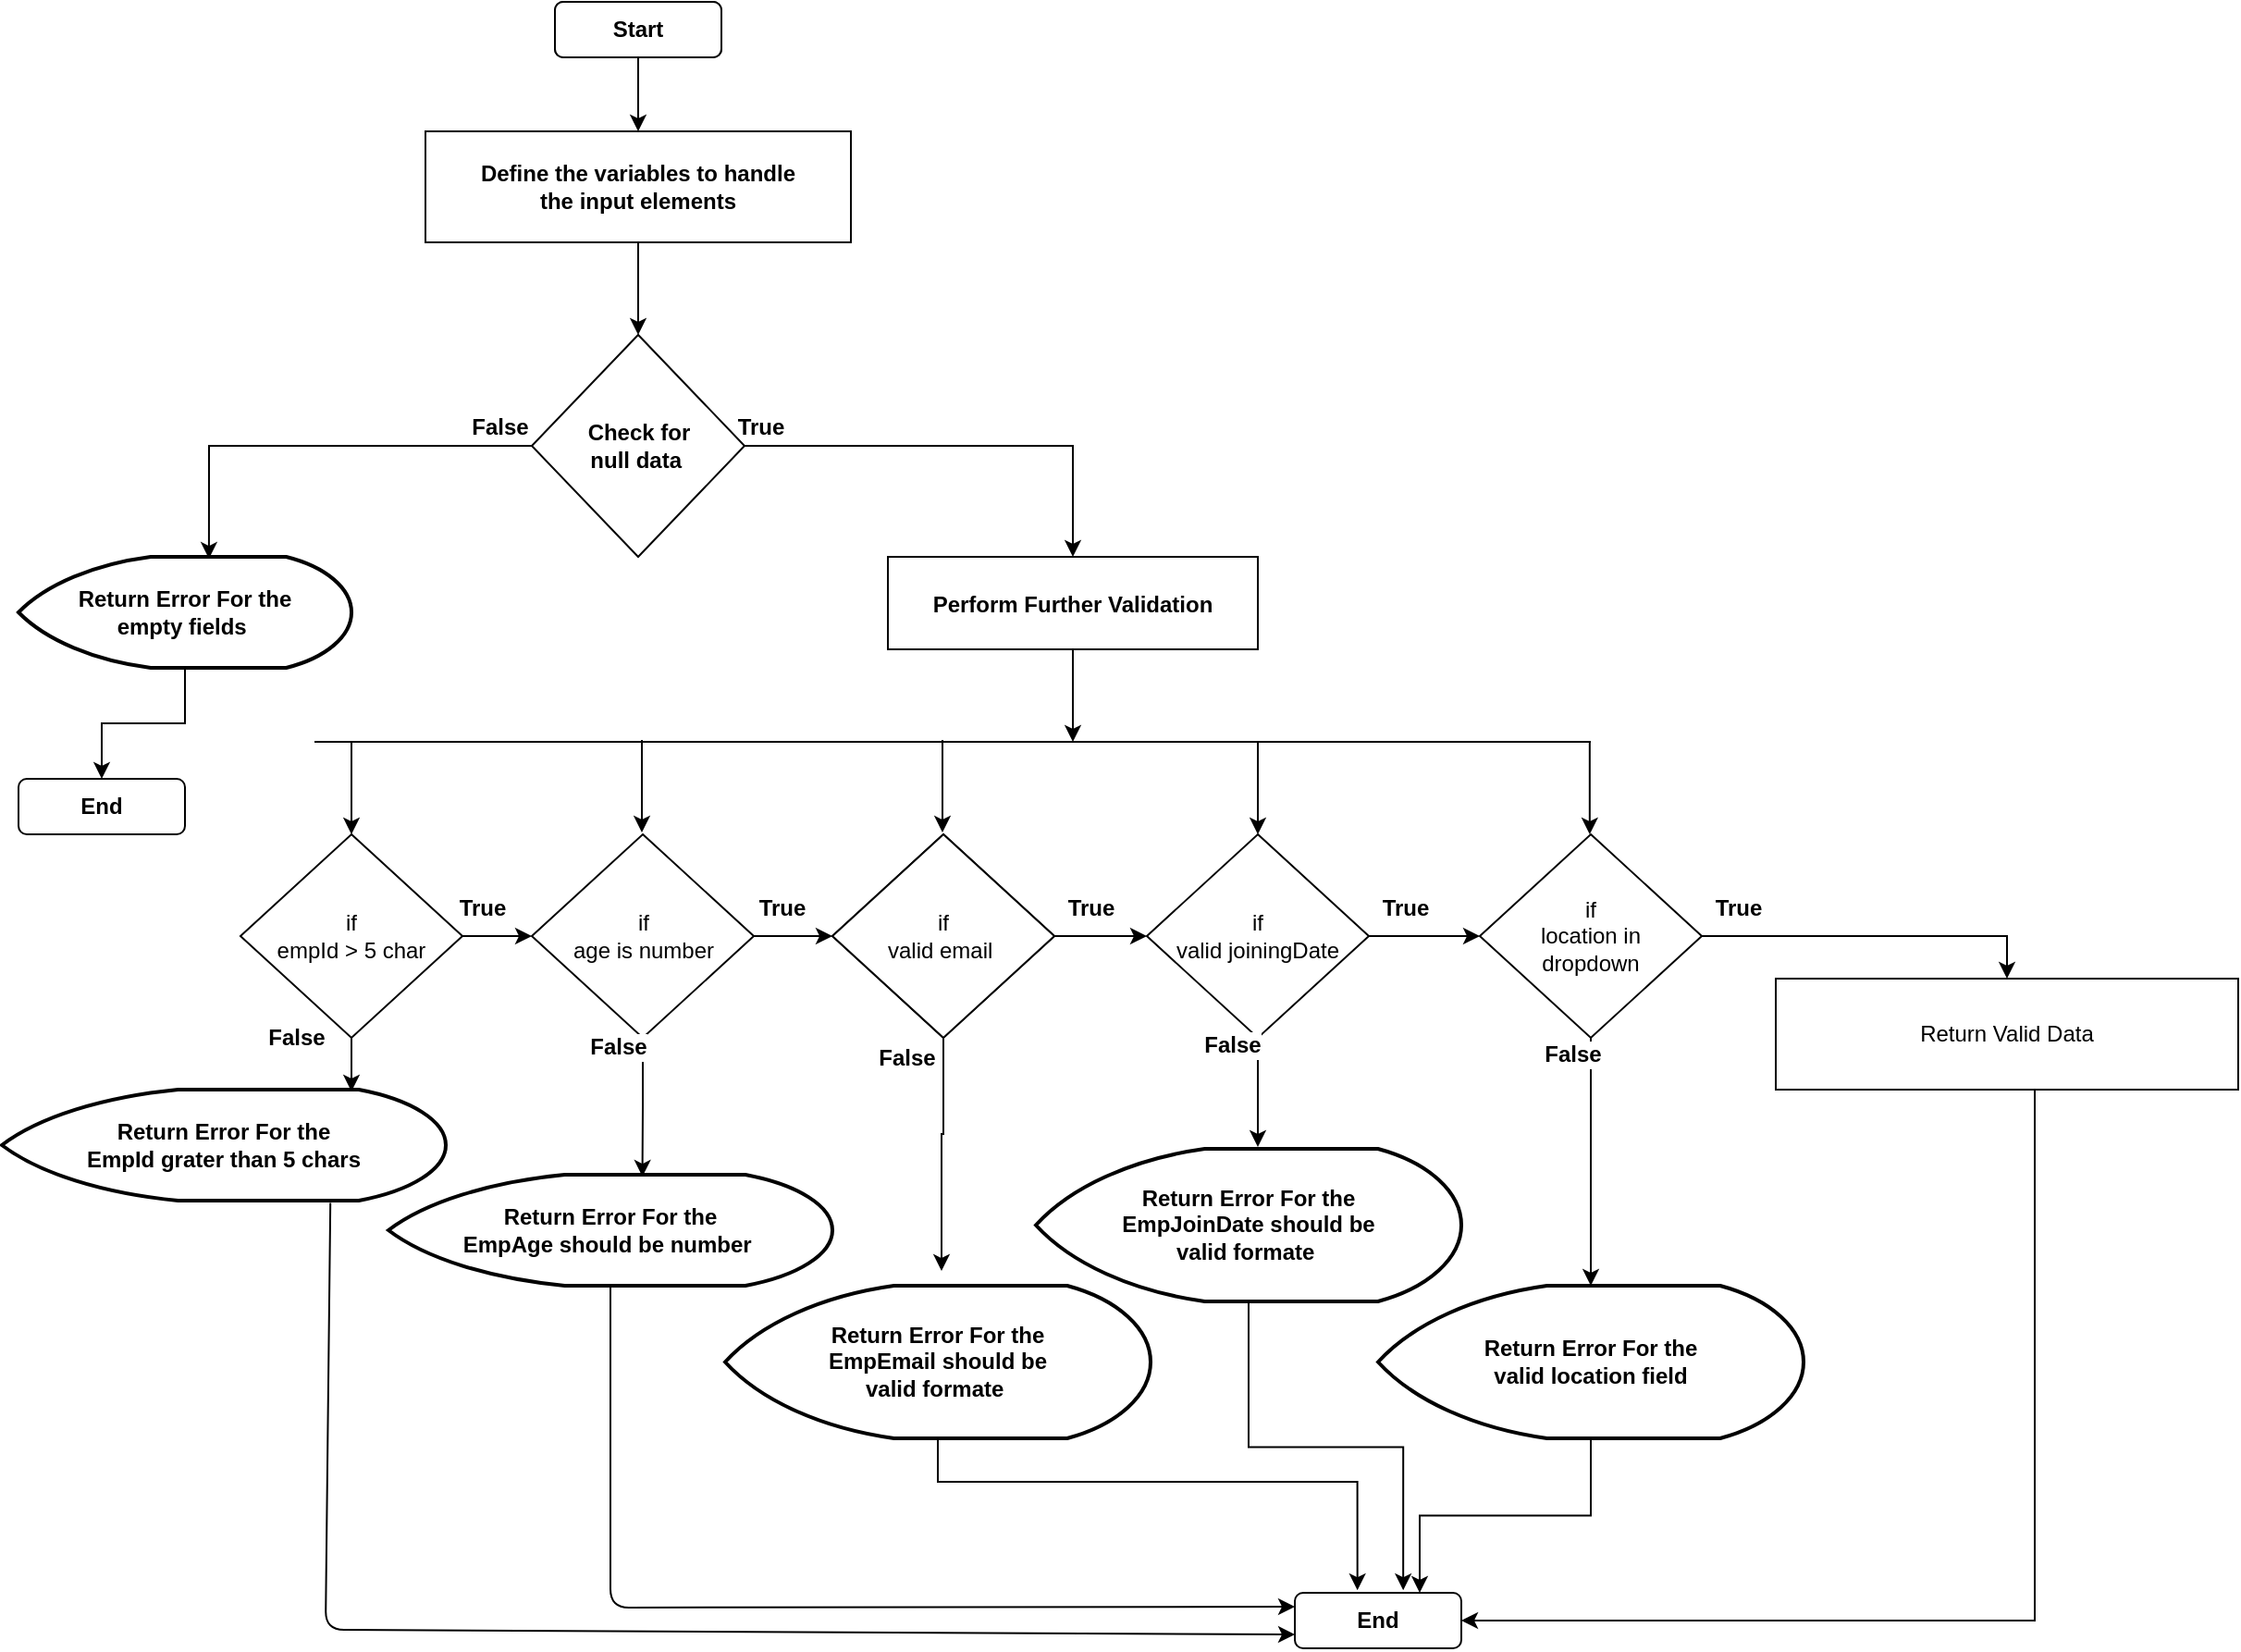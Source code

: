 <mxfile version="14.5.1" type="device"><diagram id="lXHMQREsXLhntywyYRJM" name="Page-1"><mxGraphModel dx="1704" dy="972" grid="1" gridSize="10" guides="1" tooltips="1" connect="1" arrows="1" fold="1" page="1" pageScale="1" pageWidth="850" pageHeight="1100" math="0" shadow="0"><root><mxCell id="0"/><mxCell id="1" parent="0"/><mxCell id="AMLE--MxQ98f-lD1r0PS-3" value="" style="edgeStyle=orthogonalEdgeStyle;rounded=0;orthogonalLoop=1;jettySize=auto;html=1;" edge="1" parent="1" source="AMLE--MxQ98f-lD1r0PS-1" target="AMLE--MxQ98f-lD1r0PS-2"><mxGeometry relative="1" as="geometry"/></mxCell><mxCell id="AMLE--MxQ98f-lD1r0PS-1" value="&lt;b&gt;Start&lt;/b&gt;" style="rounded=1;whiteSpace=wrap;html=1;" vertex="1" parent="1"><mxGeometry x="330" y="60" width="90" height="30" as="geometry"/></mxCell><mxCell id="AMLE--MxQ98f-lD1r0PS-5" value="" style="edgeStyle=orthogonalEdgeStyle;rounded=0;orthogonalLoop=1;jettySize=auto;html=1;" edge="1" parent="1" source="AMLE--MxQ98f-lD1r0PS-2" target="AMLE--MxQ98f-lD1r0PS-4"><mxGeometry relative="1" as="geometry"/></mxCell><mxCell id="AMLE--MxQ98f-lD1r0PS-2" value="&lt;b&gt;Define the variables to handle &lt;br&gt;the input elements&lt;/b&gt;" style="rounded=0;whiteSpace=wrap;html=1;" vertex="1" parent="1"><mxGeometry x="260" y="130" width="230" height="60" as="geometry"/></mxCell><mxCell id="AMLE--MxQ98f-lD1r0PS-8" value="True" style="edgeStyle=orthogonalEdgeStyle;rounded=0;orthogonalLoop=1;jettySize=auto;html=1;entryX=0.5;entryY=0;entryDx=0;entryDy=0;fontSize=12;fontStyle=1" edge="1" parent="1" source="AMLE--MxQ98f-lD1r0PS-4" target="AMLE--MxQ98f-lD1r0PS-10"><mxGeometry x="-0.929" y="10" relative="1" as="geometry"><mxPoint x="594" y="350.98" as="targetPoint"/><Array as="points"><mxPoint x="610" y="300"/></Array><mxPoint as="offset"/></mxGeometry></mxCell><mxCell id="AMLE--MxQ98f-lD1r0PS-9" value="False" style="edgeStyle=orthogonalEdgeStyle;rounded=0;orthogonalLoop=1;jettySize=auto;html=1;entryX=0.572;entryY=0.017;entryDx=0;entryDy=0;entryPerimeter=0;fontSize=12;fontStyle=1" edge="1" parent="1" source="AMLE--MxQ98f-lD1r0PS-4" target="AMLE--MxQ98f-lD1r0PS-7"><mxGeometry x="-0.851" y="-10" relative="1" as="geometry"><mxPoint as="offset"/></mxGeometry></mxCell><mxCell id="AMLE--MxQ98f-lD1r0PS-4" value="&lt;b&gt;Check for &lt;br&gt;null data&amp;nbsp;&lt;/b&gt;" style="rhombus;whiteSpace=wrap;html=1;" vertex="1" parent="1"><mxGeometry x="317.5" y="240" width="115" height="120" as="geometry"/></mxCell><mxCell id="AMLE--MxQ98f-lD1r0PS-67" style="edgeStyle=orthogonalEdgeStyle;rounded=0;orthogonalLoop=1;jettySize=auto;html=1;entryX=0.5;entryY=0;entryDx=0;entryDy=0;fontSize=12;" edge="1" parent="1" source="AMLE--MxQ98f-lD1r0PS-7" target="AMLE--MxQ98f-lD1r0PS-66"><mxGeometry relative="1" as="geometry"/></mxCell><mxCell id="AMLE--MxQ98f-lD1r0PS-7" value="&lt;b&gt;Return Error For the &lt;br&gt;empty fields&amp;nbsp;&lt;/b&gt;" style="strokeWidth=2;html=1;shape=mxgraph.flowchart.display;whiteSpace=wrap;" vertex="1" parent="1"><mxGeometry x="40" y="360" width="180" height="60" as="geometry"/></mxCell><mxCell id="AMLE--MxQ98f-lD1r0PS-16" style="edgeStyle=orthogonalEdgeStyle;rounded=0;orthogonalLoop=1;jettySize=auto;html=1;exitX=0.5;exitY=1;exitDx=0;exitDy=0;fontSize=12;" edge="1" parent="1" source="AMLE--MxQ98f-lD1r0PS-10"><mxGeometry relative="1" as="geometry"><mxPoint x="610" y="460" as="targetPoint"/></mxGeometry></mxCell><mxCell id="AMLE--MxQ98f-lD1r0PS-10" value="&lt;h3 class=&quot;ohqNXb&quot;&gt;&lt;font style=&quot;font-size: 12px&quot;&gt;Perform Further Validation&lt;/font&gt;&lt;/h3&gt;" style="rounded=0;whiteSpace=wrap;html=1;fontSize=12;" vertex="1" parent="1"><mxGeometry x="510" y="360" width="200" height="50" as="geometry"/></mxCell><mxCell id="AMLE--MxQ98f-lD1r0PS-42" style="edgeStyle=orthogonalEdgeStyle;rounded=0;orthogonalLoop=1;jettySize=auto;html=1;exitX=1;exitY=0.5;exitDx=0;exitDy=0;entryX=0;entryY=0.5;entryDx=0;entryDy=0;fontSize=12;" edge="1" parent="1" source="AMLE--MxQ98f-lD1r0PS-11" target="AMLE--MxQ98f-lD1r0PS-20"><mxGeometry relative="1" as="geometry"/></mxCell><mxCell id="AMLE--MxQ98f-lD1r0PS-11" value="if&lt;br&gt;empId &amp;gt; 5 char" style="rhombus;whiteSpace=wrap;html=1;fontSize=12;" vertex="1" parent="1"><mxGeometry x="160" y="510" width="120" height="110" as="geometry"/></mxCell><mxCell id="AMLE--MxQ98f-lD1r0PS-13" value="" style="endArrow=none;html=1;fontSize=12;" edge="1" parent="1"><mxGeometry width="50" height="50" relative="1" as="geometry"><mxPoint x="200" y="460" as="sourcePoint"/><mxPoint x="890" y="460" as="targetPoint"/></mxGeometry></mxCell><mxCell id="AMLE--MxQ98f-lD1r0PS-17" value="" style="endArrow=classic;html=1;fontSize=12;entryX=0.5;entryY=0;entryDx=0;entryDy=0;" edge="1" parent="1" target="AMLE--MxQ98f-lD1r0PS-11"><mxGeometry width="50" height="50" relative="1" as="geometry"><mxPoint x="220" y="460" as="sourcePoint"/><mxPoint x="320" y="370" as="targetPoint"/></mxGeometry></mxCell><mxCell id="AMLE--MxQ98f-lD1r0PS-18" value="False" style="edgeStyle=orthogonalEdgeStyle;rounded=0;orthogonalLoop=1;jettySize=auto;html=1;fontSize=12;fontStyle=1;exitX=0.5;exitY=1;exitDx=0;exitDy=0;" edge="1" parent="1" source="AMLE--MxQ98f-lD1r0PS-11"><mxGeometry x="-1" y="-30" relative="1" as="geometry"><mxPoint x="220" y="565" as="sourcePoint"/><mxPoint as="offset"/><mxPoint x="220" y="649" as="targetPoint"/></mxGeometry></mxCell><mxCell id="AMLE--MxQ98f-lD1r0PS-19" value="&lt;b&gt;Return Error For the &lt;br&gt;EmpId grater than 5 chars&lt;/b&gt;" style="strokeWidth=2;html=1;shape=mxgraph.flowchart.display;whiteSpace=wrap;" vertex="1" parent="1"><mxGeometry x="31" y="648" width="240" height="60" as="geometry"/></mxCell><mxCell id="AMLE--MxQ98f-lD1r0PS-43" style="edgeStyle=orthogonalEdgeStyle;rounded=0;orthogonalLoop=1;jettySize=auto;html=1;exitX=1;exitY=0.5;exitDx=0;exitDy=0;entryX=0;entryY=0.5;entryDx=0;entryDy=0;fontSize=12;" edge="1" parent="1" source="AMLE--MxQ98f-lD1r0PS-20" target="AMLE--MxQ98f-lD1r0PS-31"><mxGeometry relative="1" as="geometry"/></mxCell><mxCell id="AMLE--MxQ98f-lD1r0PS-20" value="if&lt;br&gt;age is number&lt;br&gt;" style="rhombus;whiteSpace=wrap;html=1;fontSize=12;" vertex="1" parent="1"><mxGeometry x="317.5" y="510" width="120" height="110" as="geometry"/></mxCell><mxCell id="AMLE--MxQ98f-lD1r0PS-21" value="" style="endArrow=classic;html=1;fontSize=12;entryX=0.5;entryY=0;entryDx=0;entryDy=0;" edge="1" parent="1"><mxGeometry width="50" height="50" relative="1" as="geometry"><mxPoint x="377" y="459" as="sourcePoint"/><mxPoint x="377" y="509" as="targetPoint"/></mxGeometry></mxCell><mxCell id="AMLE--MxQ98f-lD1r0PS-23" value="False" style="edgeStyle=orthogonalEdgeStyle;rounded=0;orthogonalLoop=1;jettySize=auto;html=1;entryX=0.572;entryY=0.017;entryDx=0;entryDy=0;entryPerimeter=0;fontSize=12;fontStyle=1;exitX=0.5;exitY=1;exitDx=0;exitDy=0;" edge="1" parent="1" target="AMLE--MxQ98f-lD1r0PS-24" source="AMLE--MxQ98f-lD1r0PS-20"><mxGeometry x="-0.865" y="-15" relative="1" as="geometry"><mxPoint x="410" y="610" as="sourcePoint"/><mxPoint x="1" as="offset"/></mxGeometry></mxCell><mxCell id="AMLE--MxQ98f-lD1r0PS-24" value="&lt;b&gt;Return Error For the &lt;br&gt;EmpAge should be number&amp;nbsp;&lt;/b&gt;" style="strokeWidth=2;html=1;shape=mxgraph.flowchart.display;whiteSpace=wrap;" vertex="1" parent="1"><mxGeometry x="240" y="694" width="240" height="60" as="geometry"/></mxCell><mxCell id="AMLE--MxQ98f-lD1r0PS-25" value="if&lt;br&gt;valid email&amp;nbsp;" style="rhombus;whiteSpace=wrap;html=1;fontSize=12;" vertex="1" parent="1"><mxGeometry x="480" y="510" width="120" height="110" as="geometry"/></mxCell><mxCell id="AMLE--MxQ98f-lD1r0PS-26" value="" style="endArrow=classic;html=1;fontSize=12;entryX=0.5;entryY=0;entryDx=0;entryDy=0;" edge="1" parent="1"><mxGeometry width="50" height="50" relative="1" as="geometry"><mxPoint x="539.5" y="459" as="sourcePoint"/><mxPoint x="539.5" y="509" as="targetPoint"/></mxGeometry></mxCell><mxCell id="AMLE--MxQ98f-lD1r0PS-59" style="edgeStyle=orthogonalEdgeStyle;rounded=0;orthogonalLoop=1;jettySize=auto;html=1;entryX=0.75;entryY=0;entryDx=0;entryDy=0;fontSize=12;" edge="1" parent="1" source="AMLE--MxQ98f-lD1r0PS-30" target="AMLE--MxQ98f-lD1r0PS-57"><mxGeometry relative="1" as="geometry"/></mxCell><mxCell id="AMLE--MxQ98f-lD1r0PS-30" value="&lt;b&gt;Return Error For the &lt;br&gt;valid location field&lt;br&gt;&lt;/b&gt;" style="strokeWidth=2;html=1;shape=mxgraph.flowchart.display;whiteSpace=wrap;" vertex="1" parent="1"><mxGeometry x="775" y="754" width="230" height="82.5" as="geometry"/></mxCell><mxCell id="AMLE--MxQ98f-lD1r0PS-44" value="" style="edgeStyle=orthogonalEdgeStyle;rounded=0;orthogonalLoop=1;jettySize=auto;html=1;fontSize=12;" edge="1" parent="1" source="AMLE--MxQ98f-lD1r0PS-31" target="AMLE--MxQ98f-lD1r0PS-34"><mxGeometry relative="1" as="geometry"/></mxCell><mxCell id="AMLE--MxQ98f-lD1r0PS-31" value="if&lt;br&gt;valid email&amp;nbsp;" style="rhombus;whiteSpace=wrap;html=1;fontSize=12;" vertex="1" parent="1"><mxGeometry x="480" y="510" width="120" height="110" as="geometry"/></mxCell><mxCell id="AMLE--MxQ98f-lD1r0PS-32" value="False" style="edgeStyle=orthogonalEdgeStyle;rounded=0;orthogonalLoop=1;jettySize=auto;html=1;fontSize=12;fontStyle=1;exitX=0.5;exitY=1;exitDx=0;exitDy=0;" edge="1" source="AMLE--MxQ98f-lD1r0PS-31" parent="1"><mxGeometry x="-0.843" y="-20" relative="1" as="geometry"><mxPoint x="450" y="582.5" as="sourcePoint"/><mxPoint y="1" as="offset"/><mxPoint x="539" y="746" as="targetPoint"/><Array as="points"><mxPoint x="540" y="672"/><mxPoint x="539" y="672"/></Array></mxGeometry></mxCell><mxCell id="AMLE--MxQ98f-lD1r0PS-60" style="edgeStyle=orthogonalEdgeStyle;rounded=0;orthogonalLoop=1;jettySize=auto;html=1;entryX=0.651;entryY=-0.047;entryDx=0;entryDy=0;entryPerimeter=0;fontSize=12;" edge="1" parent="1" source="AMLE--MxQ98f-lD1r0PS-33" target="AMLE--MxQ98f-lD1r0PS-57"><mxGeometry relative="1" as="geometry"/></mxCell><mxCell id="AMLE--MxQ98f-lD1r0PS-33" value="&lt;b&gt;Return Error For the &lt;br&gt;EmpJoinDate should be &lt;br&gt;valid formate&amp;nbsp;&lt;/b&gt;" style="strokeWidth=2;html=1;shape=mxgraph.flowchart.display;whiteSpace=wrap;" vertex="1" parent="1"><mxGeometry x="590" y="680" width="230" height="82.5" as="geometry"/></mxCell><mxCell id="AMLE--MxQ98f-lD1r0PS-45" value="" style="edgeStyle=orthogonalEdgeStyle;rounded=0;orthogonalLoop=1;jettySize=auto;html=1;fontSize=12;" edge="1" parent="1" source="AMLE--MxQ98f-lD1r0PS-34" target="AMLE--MxQ98f-lD1r0PS-37"><mxGeometry relative="1" as="geometry"/></mxCell><mxCell id="AMLE--MxQ98f-lD1r0PS-34" value="if&lt;br&gt;valid joiningDate" style="rhombus;whiteSpace=wrap;html=1;fontSize=12;" vertex="1" parent="1"><mxGeometry x="650" y="510" width="120" height="110" as="geometry"/></mxCell><mxCell id="AMLE--MxQ98f-lD1r0PS-35" value="False" style="edgeStyle=orthogonalEdgeStyle;rounded=0;orthogonalLoop=1;jettySize=auto;html=1;fontSize=12;fontStyle=1;exitX=0.5;exitY=1;exitDx=0;exitDy=0;" edge="1" parent="1" source="AMLE--MxQ98f-lD1r0PS-34"><mxGeometry x="-0.865" y="-15" relative="1" as="geometry"><mxPoint x="620" y="582.5" as="sourcePoint"/><mxPoint x="1" as="offset"/><mxPoint x="710" y="679" as="targetPoint"/><Array as="points"><mxPoint x="710" y="679"/></Array></mxGeometry></mxCell><mxCell id="AMLE--MxQ98f-lD1r0PS-36" value="" style="endArrow=classic;html=1;fontSize=12;entryX=0.5;entryY=0;entryDx=0;entryDy=0;" edge="1" parent="1"><mxGeometry width="50" height="50" relative="1" as="geometry"><mxPoint x="710" y="460" as="sourcePoint"/><mxPoint x="710" y="510" as="targetPoint"/></mxGeometry></mxCell><mxCell id="AMLE--MxQ98f-lD1r0PS-41" value="&lt;b&gt;False&lt;/b&gt;" style="edgeStyle=orthogonalEdgeStyle;rounded=0;orthogonalLoop=1;jettySize=auto;html=1;exitX=0.5;exitY=1;exitDx=0;exitDy=0;fontSize=12;" edge="1" parent="1" source="AMLE--MxQ98f-lD1r0PS-37" target="AMLE--MxQ98f-lD1r0PS-30"><mxGeometry x="-0.851" y="-10" relative="1" as="geometry"><mxPoint y="-1" as="offset"/></mxGeometry></mxCell><mxCell id="AMLE--MxQ98f-lD1r0PS-55" style="edgeStyle=orthogonalEdgeStyle;rounded=0;orthogonalLoop=1;jettySize=auto;html=1;entryX=0.5;entryY=0;entryDx=0;entryDy=0;fontSize=12;" edge="1" parent="1" source="AMLE--MxQ98f-lD1r0PS-37" target="AMLE--MxQ98f-lD1r0PS-54"><mxGeometry relative="1" as="geometry"/></mxCell><mxCell id="AMLE--MxQ98f-lD1r0PS-37" value="if&lt;br&gt;location in &lt;br&gt;dropdown" style="rhombus;whiteSpace=wrap;html=1;fontSize=12;" vertex="1" parent="1"><mxGeometry x="830" y="510" width="120" height="110" as="geometry"/></mxCell><mxCell id="AMLE--MxQ98f-lD1r0PS-38" value="" style="endArrow=classic;html=1;fontSize=12;entryX=0.5;entryY=0;entryDx=0;entryDy=0;" edge="1" parent="1"><mxGeometry width="50" height="50" relative="1" as="geometry"><mxPoint x="889.41" y="460" as="sourcePoint"/><mxPoint x="889.41" y="510" as="targetPoint"/></mxGeometry></mxCell><mxCell id="AMLE--MxQ98f-lD1r0PS-61" style="edgeStyle=orthogonalEdgeStyle;rounded=0;orthogonalLoop=1;jettySize=auto;html=1;entryX=0.376;entryY=-0.047;entryDx=0;entryDy=0;entryPerimeter=0;fontSize=12;" edge="1" parent="1" source="AMLE--MxQ98f-lD1r0PS-39" target="AMLE--MxQ98f-lD1r0PS-57"><mxGeometry relative="1" as="geometry"><Array as="points"><mxPoint x="537" y="860"/><mxPoint x="764" y="860"/></Array></mxGeometry></mxCell><mxCell id="AMLE--MxQ98f-lD1r0PS-39" value="&lt;b&gt;Return Error For the &lt;br&gt;EmpEmail should be &lt;br&gt;valid formate&amp;nbsp;&lt;/b&gt;" style="strokeWidth=2;html=1;shape=mxgraph.flowchart.display;whiteSpace=wrap;" vertex="1" parent="1"><mxGeometry x="422" y="754" width="230" height="82.5" as="geometry"/></mxCell><mxCell id="AMLE--MxQ98f-lD1r0PS-46" value="True" style="text;html=1;strokeColor=none;fillColor=none;align=center;verticalAlign=middle;whiteSpace=wrap;rounded=0;fontSize=12;fontStyle=1" vertex="1" parent="1"><mxGeometry x="271" y="540" width="40" height="20" as="geometry"/></mxCell><mxCell id="AMLE--MxQ98f-lD1r0PS-47" value="True" style="text;html=1;strokeColor=none;fillColor=none;align=center;verticalAlign=middle;whiteSpace=wrap;rounded=0;fontSize=12;fontStyle=1" vertex="1" parent="1"><mxGeometry x="432.5" y="540" width="40" height="20" as="geometry"/></mxCell><mxCell id="AMLE--MxQ98f-lD1r0PS-48" value="True" style="text;html=1;strokeColor=none;fillColor=none;align=center;verticalAlign=middle;whiteSpace=wrap;rounded=0;fontSize=12;fontStyle=1" vertex="1" parent="1"><mxGeometry x="600" y="540" width="40" height="20" as="geometry"/></mxCell><mxCell id="AMLE--MxQ98f-lD1r0PS-49" value="True" style="text;html=1;strokeColor=none;fillColor=none;align=center;verticalAlign=middle;whiteSpace=wrap;rounded=0;fontSize=12;fontStyle=1" vertex="1" parent="1"><mxGeometry x="770" y="540" width="40" height="20" as="geometry"/></mxCell><mxCell id="AMLE--MxQ98f-lD1r0PS-50" value="True" style="text;html=1;strokeColor=none;fillColor=none;align=center;verticalAlign=middle;whiteSpace=wrap;rounded=0;fontSize=12;fontStyle=1" vertex="1" parent="1"><mxGeometry x="950" y="540" width="40" height="20" as="geometry"/></mxCell><mxCell id="AMLE--MxQ98f-lD1r0PS-58" style="edgeStyle=orthogonalEdgeStyle;rounded=0;orthogonalLoop=1;jettySize=auto;html=1;entryX=1;entryY=0.5;entryDx=0;entryDy=0;fontSize=12;" edge="1" parent="1" source="AMLE--MxQ98f-lD1r0PS-54" target="AMLE--MxQ98f-lD1r0PS-57"><mxGeometry relative="1" as="geometry"><Array as="points"><mxPoint x="1130" y="935"/></Array></mxGeometry></mxCell><mxCell id="AMLE--MxQ98f-lD1r0PS-54" value="Return Valid Data" style="rounded=0;whiteSpace=wrap;html=1;fontSize=12;" vertex="1" parent="1"><mxGeometry x="990" y="588" width="250" height="60" as="geometry"/></mxCell><mxCell id="AMLE--MxQ98f-lD1r0PS-56" value="&lt;b&gt;Start&lt;/b&gt;" style="rounded=1;whiteSpace=wrap;html=1;" vertex="1" parent="1"><mxGeometry x="330" y="60" width="90" height="30" as="geometry"/></mxCell><mxCell id="AMLE--MxQ98f-lD1r0PS-57" value="&lt;b&gt;End&lt;/b&gt;" style="rounded=1;whiteSpace=wrap;html=1;" vertex="1" parent="1"><mxGeometry x="730" y="920" width="90" height="30" as="geometry"/></mxCell><mxCell id="AMLE--MxQ98f-lD1r0PS-64" value="" style="endArrow=classic;html=1;fontSize=12;exitX=0.74;exitY=1.02;exitDx=0;exitDy=0;exitPerimeter=0;entryX=0;entryY=0.75;entryDx=0;entryDy=0;" edge="1" parent="1" source="AMLE--MxQ98f-lD1r0PS-19" target="AMLE--MxQ98f-lD1r0PS-57"><mxGeometry width="50" height="50" relative="1" as="geometry"><mxPoint x="350" y="970" as="sourcePoint"/><mxPoint x="400" y="920" as="targetPoint"/><Array as="points"><mxPoint x="206" y="940"/></Array></mxGeometry></mxCell><mxCell id="AMLE--MxQ98f-lD1r0PS-65" value="" style="endArrow=classic;html=1;fontSize=12;exitX=0.5;exitY=1;exitDx=0;exitDy=0;exitPerimeter=0;entryX=0;entryY=0.25;entryDx=0;entryDy=0;" edge="1" parent="1" source="AMLE--MxQ98f-lD1r0PS-24" target="AMLE--MxQ98f-lD1r0PS-57"><mxGeometry width="50" height="50" relative="1" as="geometry"><mxPoint x="380" y="910" as="sourcePoint"/><mxPoint x="720" y="930" as="targetPoint"/><Array as="points"><mxPoint x="360" y="928"/></Array></mxGeometry></mxCell><mxCell id="AMLE--MxQ98f-lD1r0PS-66" value="&lt;b&gt;End&lt;/b&gt;" style="rounded=1;whiteSpace=wrap;html=1;" vertex="1" parent="1"><mxGeometry x="40" y="480" width="90" height="30" as="geometry"/></mxCell></root></mxGraphModel></diagram></mxfile>